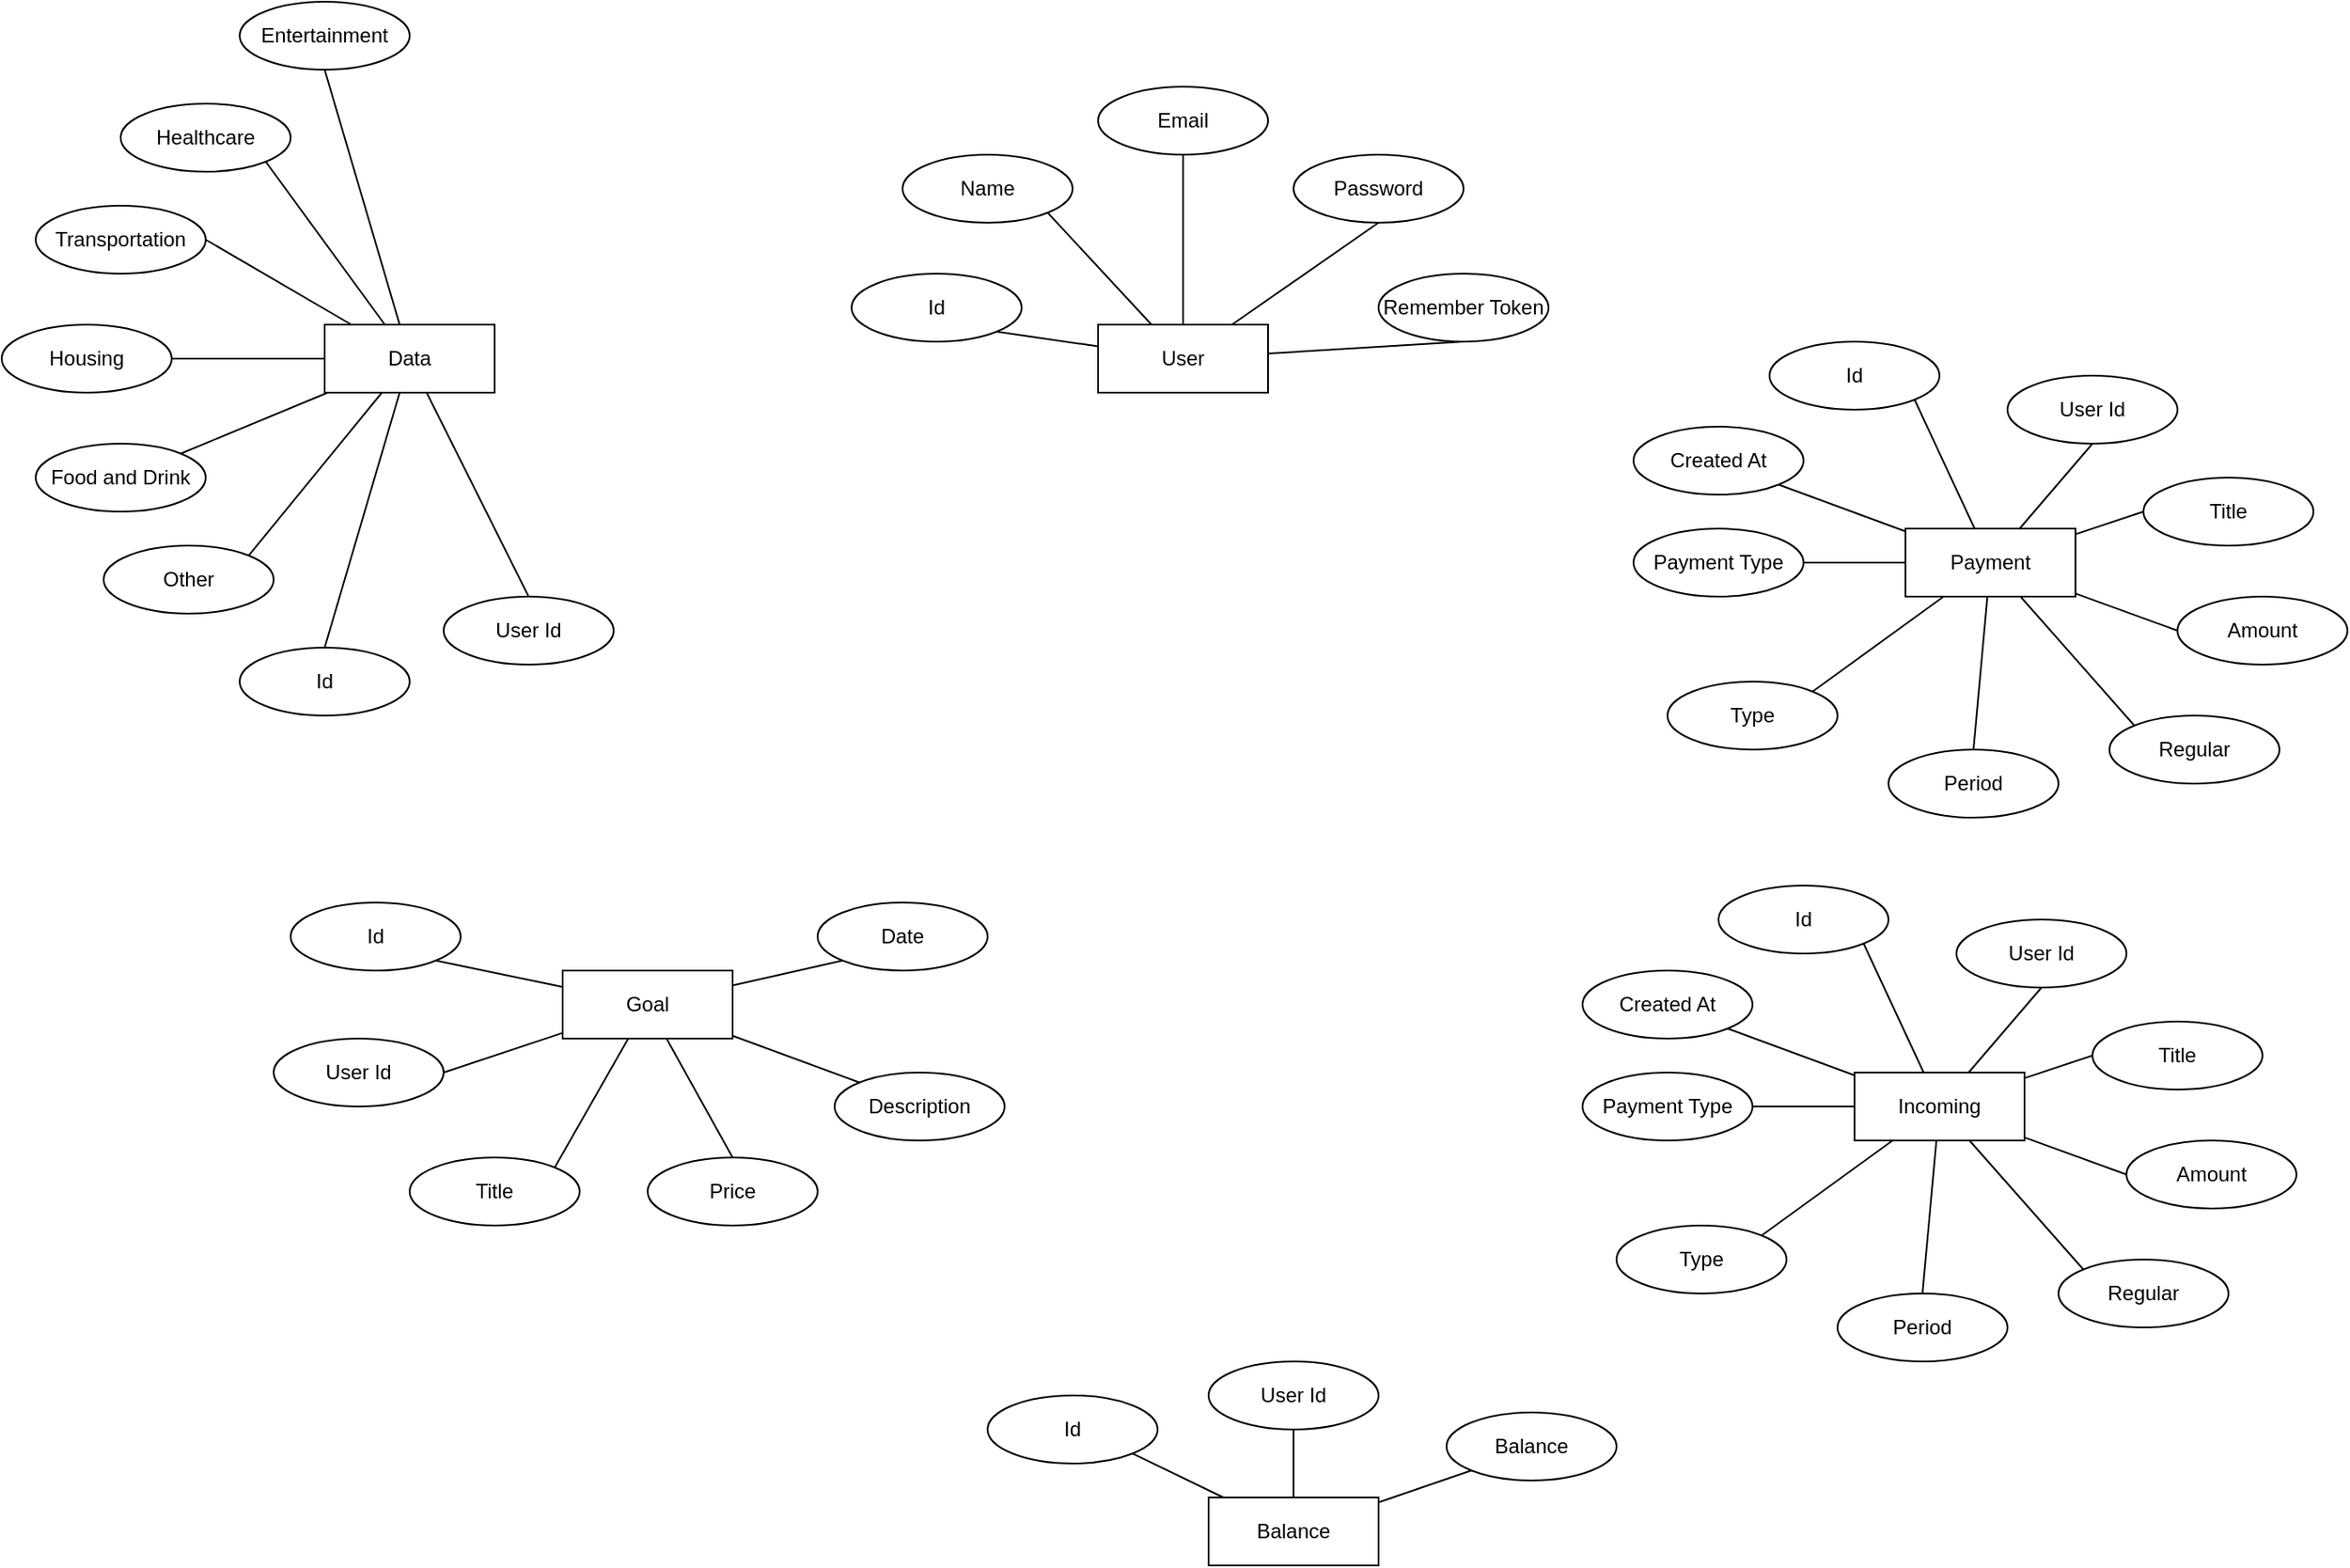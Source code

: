 <mxfile version="24.7.7">
  <diagram id="R2lEEEUBdFMjLlhIrx00" name="Page-1">
    <mxGraphModel dx="2876" dy="2270" grid="1" gridSize="10" guides="1" tooltips="1" connect="1" arrows="1" fold="1" page="1" pageScale="1" pageWidth="850" pageHeight="1100" math="0" shadow="0" extFonts="Permanent Marker^https://fonts.googleapis.com/css?family=Permanent+Marker">
      <root>
        <mxCell id="0" />
        <mxCell id="1" parent="0" />
        <mxCell id="N9_d6N2TLLhU399uiBW9-1" value="User" style="whiteSpace=wrap;html=1;align=center;" vertex="1" parent="1">
          <mxGeometry x="325" y="50" width="100" height="40" as="geometry" />
        </mxCell>
        <mxCell id="N9_d6N2TLLhU399uiBW9-2" value="Balance" style="whiteSpace=wrap;html=1;align=center;" vertex="1" parent="1">
          <mxGeometry x="390" y="740" width="100" height="40" as="geometry" />
        </mxCell>
        <mxCell id="N9_d6N2TLLhU399uiBW9-3" value="Payment" style="whiteSpace=wrap;html=1;align=center;" vertex="1" parent="1">
          <mxGeometry x="800" y="170" width="100" height="40" as="geometry" />
        </mxCell>
        <mxCell id="N9_d6N2TLLhU399uiBW9-4" value="Data" style="whiteSpace=wrap;html=1;align=center;" vertex="1" parent="1">
          <mxGeometry x="-130" y="50" width="100" height="40" as="geometry" />
        </mxCell>
        <mxCell id="N9_d6N2TLLhU399uiBW9-6" value="Goal" style="whiteSpace=wrap;html=1;align=center;" vertex="1" parent="1">
          <mxGeometry x="10" y="430" width="100" height="40" as="geometry" />
        </mxCell>
        <mxCell id="N9_d6N2TLLhU399uiBW9-13" style="rounded=0;orthogonalLoop=1;jettySize=auto;html=1;exitX=1;exitY=1;exitDx=0;exitDy=0;curved=0;endArrow=none;endFill=0;" edge="1" parent="1" source="N9_d6N2TLLhU399uiBW9-7" target="N9_d6N2TLLhU399uiBW9-1">
          <mxGeometry relative="1" as="geometry" />
        </mxCell>
        <mxCell id="N9_d6N2TLLhU399uiBW9-7" value="Id" style="ellipse;whiteSpace=wrap;html=1;align=center;" vertex="1" parent="1">
          <mxGeometry x="180" y="20" width="100" height="40" as="geometry" />
        </mxCell>
        <mxCell id="N9_d6N2TLLhU399uiBW9-15" style="rounded=0;orthogonalLoop=1;jettySize=auto;html=1;exitX=0.5;exitY=1;exitDx=0;exitDy=0;curved=0;endArrow=none;endFill=0;" edge="1" parent="1" source="N9_d6N2TLLhU399uiBW9-8" target="N9_d6N2TLLhU399uiBW9-1">
          <mxGeometry relative="1" as="geometry" />
        </mxCell>
        <mxCell id="N9_d6N2TLLhU399uiBW9-8" value="Email" style="ellipse;whiteSpace=wrap;html=1;align=center;" vertex="1" parent="1">
          <mxGeometry x="325" y="-90" width="100" height="40" as="geometry" />
        </mxCell>
        <mxCell id="N9_d6N2TLLhU399uiBW9-17" style="rounded=0;orthogonalLoop=1;jettySize=auto;html=1;exitX=0.5;exitY=1;exitDx=0;exitDy=0;curved=0;endArrow=none;endFill=0;" edge="1" parent="1" source="N9_d6N2TLLhU399uiBW9-9" target="N9_d6N2TLLhU399uiBW9-1">
          <mxGeometry relative="1" as="geometry" />
        </mxCell>
        <mxCell id="N9_d6N2TLLhU399uiBW9-9" value="Remember Token" style="ellipse;whiteSpace=wrap;html=1;align=center;" vertex="1" parent="1">
          <mxGeometry x="490" y="20" width="100" height="40" as="geometry" />
        </mxCell>
        <mxCell id="N9_d6N2TLLhU399uiBW9-16" style="rounded=0;orthogonalLoop=1;jettySize=auto;html=1;exitX=0.5;exitY=1;exitDx=0;exitDy=0;curved=0;endArrow=none;endFill=0;" edge="1" parent="1" source="N9_d6N2TLLhU399uiBW9-10" target="N9_d6N2TLLhU399uiBW9-1">
          <mxGeometry relative="1" as="geometry" />
        </mxCell>
        <mxCell id="N9_d6N2TLLhU399uiBW9-10" value="Password" style="ellipse;whiteSpace=wrap;html=1;align=center;" vertex="1" parent="1">
          <mxGeometry x="440" y="-50" width="100" height="40" as="geometry" />
        </mxCell>
        <mxCell id="N9_d6N2TLLhU399uiBW9-14" style="rounded=0;orthogonalLoop=1;jettySize=auto;html=1;exitX=1;exitY=1;exitDx=0;exitDy=0;curved=0;endArrow=none;endFill=0;" edge="1" parent="1" source="N9_d6N2TLLhU399uiBW9-11" target="N9_d6N2TLLhU399uiBW9-1">
          <mxGeometry relative="1" as="geometry" />
        </mxCell>
        <mxCell id="N9_d6N2TLLhU399uiBW9-11" value="Name" style="ellipse;whiteSpace=wrap;html=1;align=center;" vertex="1" parent="1">
          <mxGeometry x="210" y="-50" width="100" height="40" as="geometry" />
        </mxCell>
        <mxCell id="N9_d6N2TLLhU399uiBW9-34" style="rounded=0;orthogonalLoop=1;jettySize=auto;html=1;exitX=0.5;exitY=1;exitDx=0;exitDy=0;endArrow=none;endFill=0;" edge="1" parent="1" source="N9_d6N2TLLhU399uiBW9-19" target="N9_d6N2TLLhU399uiBW9-4">
          <mxGeometry relative="1" as="geometry" />
        </mxCell>
        <mxCell id="N9_d6N2TLLhU399uiBW9-19" value="Entertainment" style="ellipse;whiteSpace=wrap;html=1;align=center;" vertex="1" parent="1">
          <mxGeometry x="-180" y="-140" width="100" height="40" as="geometry" />
        </mxCell>
        <mxCell id="N9_d6N2TLLhU399uiBW9-33" style="rounded=0;orthogonalLoop=1;jettySize=auto;html=1;exitX=1;exitY=1;exitDx=0;exitDy=0;endArrow=none;endFill=0;" edge="1" parent="1" source="N9_d6N2TLLhU399uiBW9-20" target="N9_d6N2TLLhU399uiBW9-4">
          <mxGeometry relative="1" as="geometry" />
        </mxCell>
        <mxCell id="N9_d6N2TLLhU399uiBW9-20" value="Healthcare" style="ellipse;whiteSpace=wrap;html=1;align=center;" vertex="1" parent="1">
          <mxGeometry x="-250" y="-80" width="100" height="40" as="geometry" />
        </mxCell>
        <mxCell id="N9_d6N2TLLhU399uiBW9-32" style="rounded=0;orthogonalLoop=1;jettySize=auto;html=1;exitX=1;exitY=0.5;exitDx=0;exitDy=0;endArrow=none;endFill=0;" edge="1" parent="1" source="N9_d6N2TLLhU399uiBW9-21" target="N9_d6N2TLLhU399uiBW9-4">
          <mxGeometry relative="1" as="geometry" />
        </mxCell>
        <mxCell id="N9_d6N2TLLhU399uiBW9-21" value="Transportation" style="ellipse;whiteSpace=wrap;html=1;align=center;" vertex="1" parent="1">
          <mxGeometry x="-300" y="-20" width="100" height="40" as="geometry" />
        </mxCell>
        <mxCell id="N9_d6N2TLLhU399uiBW9-31" style="rounded=0;orthogonalLoop=1;jettySize=auto;html=1;exitX=1;exitY=0.5;exitDx=0;exitDy=0;endArrow=none;endFill=0;" edge="1" parent="1" source="N9_d6N2TLLhU399uiBW9-22" target="N9_d6N2TLLhU399uiBW9-4">
          <mxGeometry relative="1" as="geometry" />
        </mxCell>
        <mxCell id="N9_d6N2TLLhU399uiBW9-22" value="Housing" style="ellipse;whiteSpace=wrap;html=1;align=center;" vertex="1" parent="1">
          <mxGeometry x="-320" y="50" width="100" height="40" as="geometry" />
        </mxCell>
        <mxCell id="N9_d6N2TLLhU399uiBW9-30" style="rounded=0;orthogonalLoop=1;jettySize=auto;html=1;exitX=1;exitY=0;exitDx=0;exitDy=0;endArrow=none;endFill=0;" edge="1" parent="1" source="N9_d6N2TLLhU399uiBW9-23" target="N9_d6N2TLLhU399uiBW9-4">
          <mxGeometry relative="1" as="geometry" />
        </mxCell>
        <mxCell id="N9_d6N2TLLhU399uiBW9-23" value="Food and Drink" style="ellipse;whiteSpace=wrap;html=1;align=center;" vertex="1" parent="1">
          <mxGeometry x="-300" y="120" width="100" height="40" as="geometry" />
        </mxCell>
        <mxCell id="N9_d6N2TLLhU399uiBW9-28" style="rounded=0;orthogonalLoop=1;jettySize=auto;html=1;exitX=0.5;exitY=0;exitDx=0;exitDy=0;endArrow=none;endFill=0;" edge="1" parent="1" source="N9_d6N2TLLhU399uiBW9-24" target="N9_d6N2TLLhU399uiBW9-4">
          <mxGeometry relative="1" as="geometry" />
        </mxCell>
        <mxCell id="N9_d6N2TLLhU399uiBW9-24" value="Id" style="ellipse;whiteSpace=wrap;html=1;align=center;" vertex="1" parent="1">
          <mxGeometry x="-180" y="240" width="100" height="40" as="geometry" />
        </mxCell>
        <mxCell id="N9_d6N2TLLhU399uiBW9-29" style="rounded=0;orthogonalLoop=1;jettySize=auto;html=1;exitX=1;exitY=0;exitDx=0;exitDy=0;endArrow=none;endFill=0;" edge="1" parent="1" source="N9_d6N2TLLhU399uiBW9-25" target="N9_d6N2TLLhU399uiBW9-4">
          <mxGeometry relative="1" as="geometry" />
        </mxCell>
        <mxCell id="N9_d6N2TLLhU399uiBW9-25" value="Other" style="ellipse;whiteSpace=wrap;html=1;align=center;" vertex="1" parent="1">
          <mxGeometry x="-260" y="180" width="100" height="40" as="geometry" />
        </mxCell>
        <mxCell id="N9_d6N2TLLhU399uiBW9-27" style="rounded=0;orthogonalLoop=1;jettySize=auto;html=1;exitX=0.5;exitY=0;exitDx=0;exitDy=0;endArrow=none;endFill=0;" edge="1" parent="1" source="N9_d6N2TLLhU399uiBW9-26" target="N9_d6N2TLLhU399uiBW9-4">
          <mxGeometry relative="1" as="geometry" />
        </mxCell>
        <mxCell id="N9_d6N2TLLhU399uiBW9-26" value="User Id" style="ellipse;whiteSpace=wrap;html=1;align=center;" vertex="1" parent="1">
          <mxGeometry x="-60" y="210" width="100" height="40" as="geometry" />
        </mxCell>
        <mxCell id="N9_d6N2TLLhU399uiBW9-44" style="rounded=0;orthogonalLoop=1;jettySize=auto;html=1;exitX=1;exitY=0.5;exitDx=0;exitDy=0;endArrow=none;endFill=0;" edge="1" parent="1" source="N9_d6N2TLLhU399uiBW9-35" target="N9_d6N2TLLhU399uiBW9-6">
          <mxGeometry relative="1" as="geometry" />
        </mxCell>
        <mxCell id="N9_d6N2TLLhU399uiBW9-35" value="User Id" style="ellipse;whiteSpace=wrap;html=1;align=center;" vertex="1" parent="1">
          <mxGeometry x="-160" y="470" width="100" height="40" as="geometry" />
        </mxCell>
        <mxCell id="N9_d6N2TLLhU399uiBW9-131" style="rounded=0;orthogonalLoop=1;jettySize=auto;html=1;exitX=1;exitY=1;exitDx=0;exitDy=0;endArrow=none;endFill=0;" edge="1" parent="1" source="N9_d6N2TLLhU399uiBW9-36" target="N9_d6N2TLLhU399uiBW9-2">
          <mxGeometry relative="1" as="geometry" />
        </mxCell>
        <mxCell id="N9_d6N2TLLhU399uiBW9-36" value="Id" style="ellipse;whiteSpace=wrap;html=1;align=center;" vertex="1" parent="1">
          <mxGeometry x="260" y="680" width="100" height="40" as="geometry" />
        </mxCell>
        <mxCell id="N9_d6N2TLLhU399uiBW9-43" style="rounded=0;orthogonalLoop=1;jettySize=auto;html=1;exitX=1;exitY=1;exitDx=0;exitDy=0;endArrow=none;endFill=0;" edge="1" parent="1" source="N9_d6N2TLLhU399uiBW9-38" target="N9_d6N2TLLhU399uiBW9-6">
          <mxGeometry relative="1" as="geometry" />
        </mxCell>
        <mxCell id="N9_d6N2TLLhU399uiBW9-38" value="Id" style="ellipse;whiteSpace=wrap;html=1;align=center;" vertex="1" parent="1">
          <mxGeometry x="-150" y="390" width="100" height="40" as="geometry" />
        </mxCell>
        <mxCell id="N9_d6N2TLLhU399uiBW9-46" style="rounded=0;orthogonalLoop=1;jettySize=auto;html=1;exitX=0.5;exitY=0;exitDx=0;exitDy=0;endArrow=none;endFill=0;" edge="1" parent="1" source="N9_d6N2TLLhU399uiBW9-39" target="N9_d6N2TLLhU399uiBW9-6">
          <mxGeometry relative="1" as="geometry" />
        </mxCell>
        <mxCell id="N9_d6N2TLLhU399uiBW9-39" value="Price&lt;span style=&quot;color: rgba(0, 0, 0, 0); font-family: monospace; font-size: 0px; text-align: start; text-wrap: nowrap;&quot;&gt;%3CmxGraphModel%3E%3Croot%3E%3CmxCell%20id%3D%220%22%2F%3E%3CmxCell%20id%3D%221%22%20parent%3D%220%22%2F%3E%3CmxCell%20id%3D%222%22%20value%3D%22Id%22%20style%3D%22ellipse%3BwhiteSpace%3Dwrap%3Bhtml%3D1%3Balign%3Dcenter%3B%22%20vertex%3D%221%22%20parent%3D%221%22%3E%3CmxGeometry%20x%3D%22180%22%20y%3D%2220%22%20width%3D%22100%22%20height%3D%2240%22%20as%3D%22geometry%22%2F%3E%3C%2FmxCell%3E%3C%2Froot%3E%3C%2FmxGraphModel%3E&lt;/span&gt;" style="ellipse;whiteSpace=wrap;html=1;align=center;" vertex="1" parent="1">
          <mxGeometry x="60" y="540" width="100" height="40" as="geometry" />
        </mxCell>
        <mxCell id="N9_d6N2TLLhU399uiBW9-45" style="rounded=0;orthogonalLoop=1;jettySize=auto;html=1;exitX=1;exitY=0;exitDx=0;exitDy=0;endArrow=none;endFill=0;" edge="1" parent="1" source="N9_d6N2TLLhU399uiBW9-40" target="N9_d6N2TLLhU399uiBW9-6">
          <mxGeometry relative="1" as="geometry" />
        </mxCell>
        <mxCell id="N9_d6N2TLLhU399uiBW9-40" value="Title" style="ellipse;whiteSpace=wrap;html=1;align=center;" vertex="1" parent="1">
          <mxGeometry x="-80" y="540" width="100" height="40" as="geometry" />
        </mxCell>
        <mxCell id="N9_d6N2TLLhU399uiBW9-47" style="rounded=0;orthogonalLoop=1;jettySize=auto;html=1;exitX=0;exitY=0;exitDx=0;exitDy=0;endArrow=none;endFill=0;" edge="1" parent="1" source="N9_d6N2TLLhU399uiBW9-41" target="N9_d6N2TLLhU399uiBW9-6">
          <mxGeometry relative="1" as="geometry" />
        </mxCell>
        <mxCell id="N9_d6N2TLLhU399uiBW9-41" value="Description" style="ellipse;whiteSpace=wrap;html=1;align=center;" vertex="1" parent="1">
          <mxGeometry x="170" y="490" width="100" height="40" as="geometry" />
        </mxCell>
        <mxCell id="N9_d6N2TLLhU399uiBW9-48" style="rounded=0;orthogonalLoop=1;jettySize=auto;html=1;exitX=0;exitY=1;exitDx=0;exitDy=0;endArrow=none;endFill=0;" edge="1" parent="1" source="N9_d6N2TLLhU399uiBW9-42" target="N9_d6N2TLLhU399uiBW9-6">
          <mxGeometry relative="1" as="geometry" />
        </mxCell>
        <mxCell id="N9_d6N2TLLhU399uiBW9-42" value="Date" style="ellipse;whiteSpace=wrap;html=1;align=center;" vertex="1" parent="1">
          <mxGeometry x="160" y="390" width="100" height="40" as="geometry" />
        </mxCell>
        <mxCell id="N9_d6N2TLLhU399uiBW9-129" style="rounded=0;orthogonalLoop=1;jettySize=auto;html=1;exitX=0;exitY=1;exitDx=0;exitDy=0;endArrow=none;endFill=0;" edge="1" parent="1" source="N9_d6N2TLLhU399uiBW9-50" target="N9_d6N2TLLhU399uiBW9-2">
          <mxGeometry relative="1" as="geometry" />
        </mxCell>
        <mxCell id="N9_d6N2TLLhU399uiBW9-50" value="Balance" style="ellipse;whiteSpace=wrap;html=1;align=center;" vertex="1" parent="1">
          <mxGeometry x="530" y="690" width="100" height="40" as="geometry" />
        </mxCell>
        <mxCell id="N9_d6N2TLLhU399uiBW9-70" style="rounded=0;orthogonalLoop=1;jettySize=auto;html=1;exitX=0;exitY=0.5;exitDx=0;exitDy=0;endArrow=none;endFill=0;" edge="1" parent="1" source="N9_d6N2TLLhU399uiBW9-53" target="N9_d6N2TLLhU399uiBW9-3">
          <mxGeometry relative="1" as="geometry" />
        </mxCell>
        <mxCell id="N9_d6N2TLLhU399uiBW9-53" value="Title" style="ellipse;whiteSpace=wrap;html=1;align=center;" vertex="1" parent="1">
          <mxGeometry x="940" y="140" width="100" height="40" as="geometry" />
        </mxCell>
        <mxCell id="N9_d6N2TLLhU399uiBW9-62" style="rounded=0;orthogonalLoop=1;jettySize=auto;html=1;exitX=1;exitY=1;exitDx=0;exitDy=0;endArrow=none;endFill=0;" edge="1" parent="1" source="N9_d6N2TLLhU399uiBW9-54" target="N9_d6N2TLLhU399uiBW9-3">
          <mxGeometry relative="1" as="geometry" />
        </mxCell>
        <mxCell id="N9_d6N2TLLhU399uiBW9-54" value="Id" style="ellipse;whiteSpace=wrap;html=1;align=center;" vertex="1" parent="1">
          <mxGeometry x="720" y="60" width="100" height="40" as="geometry" />
        </mxCell>
        <mxCell id="N9_d6N2TLLhU399uiBW9-71" style="rounded=0;orthogonalLoop=1;jettySize=auto;html=1;exitX=0.5;exitY=1;exitDx=0;exitDy=0;endArrow=none;endFill=0;" edge="1" parent="1" source="N9_d6N2TLLhU399uiBW9-55" target="N9_d6N2TLLhU399uiBW9-3">
          <mxGeometry relative="1" as="geometry" />
        </mxCell>
        <mxCell id="N9_d6N2TLLhU399uiBW9-55" value="User Id" style="ellipse;whiteSpace=wrap;html=1;align=center;" vertex="1" parent="1">
          <mxGeometry x="860" y="80" width="100" height="40" as="geometry" />
        </mxCell>
        <mxCell id="N9_d6N2TLLhU399uiBW9-130" style="rounded=0;orthogonalLoop=1;jettySize=auto;html=1;exitX=0.5;exitY=1;exitDx=0;exitDy=0;endArrow=none;endFill=0;" edge="1" parent="1" source="N9_d6N2TLLhU399uiBW9-56" target="N9_d6N2TLLhU399uiBW9-2">
          <mxGeometry relative="1" as="geometry" />
        </mxCell>
        <mxCell id="N9_d6N2TLLhU399uiBW9-56" value="User Id" style="ellipse;whiteSpace=wrap;html=1;align=center;" vertex="1" parent="1">
          <mxGeometry x="390" y="660" width="100" height="40" as="geometry" />
        </mxCell>
        <mxCell id="N9_d6N2TLLhU399uiBW9-69" style="rounded=0;orthogonalLoop=1;jettySize=auto;html=1;exitX=0;exitY=0.5;exitDx=0;exitDy=0;endArrow=none;endFill=0;" edge="1" parent="1" source="N9_d6N2TLLhU399uiBW9-57" target="N9_d6N2TLLhU399uiBW9-3">
          <mxGeometry relative="1" as="geometry" />
        </mxCell>
        <mxCell id="N9_d6N2TLLhU399uiBW9-57" value="Amount" style="ellipse;whiteSpace=wrap;html=1;align=center;" vertex="1" parent="1">
          <mxGeometry x="960" y="210" width="100" height="40" as="geometry" />
        </mxCell>
        <mxCell id="N9_d6N2TLLhU399uiBW9-68" style="rounded=0;orthogonalLoop=1;jettySize=auto;html=1;exitX=0;exitY=0;exitDx=0;exitDy=0;endArrow=none;endFill=0;" edge="1" parent="1" source="N9_d6N2TLLhU399uiBW9-58" target="N9_d6N2TLLhU399uiBW9-3">
          <mxGeometry relative="1" as="geometry" />
        </mxCell>
        <mxCell id="N9_d6N2TLLhU399uiBW9-58" value="Regular" style="ellipse;whiteSpace=wrap;html=1;align=center;" vertex="1" parent="1">
          <mxGeometry x="920" y="280" width="100" height="40" as="geometry" />
        </mxCell>
        <mxCell id="N9_d6N2TLLhU399uiBW9-67" style="rounded=0;orthogonalLoop=1;jettySize=auto;html=1;exitX=0.5;exitY=0;exitDx=0;exitDy=0;endArrow=none;endFill=0;" edge="1" parent="1" source="N9_d6N2TLLhU399uiBW9-59" target="N9_d6N2TLLhU399uiBW9-3">
          <mxGeometry relative="1" as="geometry" />
        </mxCell>
        <mxCell id="N9_d6N2TLLhU399uiBW9-59" value="Period" style="ellipse;whiteSpace=wrap;html=1;align=center;" vertex="1" parent="1">
          <mxGeometry x="790" y="300" width="100" height="40" as="geometry" />
        </mxCell>
        <mxCell id="N9_d6N2TLLhU399uiBW9-66" style="rounded=0;orthogonalLoop=1;jettySize=auto;html=1;exitX=1;exitY=0;exitDx=0;exitDy=0;endArrow=none;endFill=0;" edge="1" parent="1" source="N9_d6N2TLLhU399uiBW9-60" target="N9_d6N2TLLhU399uiBW9-3">
          <mxGeometry relative="1" as="geometry" />
        </mxCell>
        <mxCell id="N9_d6N2TLLhU399uiBW9-60" value="Type" style="ellipse;whiteSpace=wrap;html=1;align=center;" vertex="1" parent="1">
          <mxGeometry x="660" y="260" width="100" height="40" as="geometry" />
        </mxCell>
        <mxCell id="N9_d6N2TLLhU399uiBW9-65" style="rounded=0;orthogonalLoop=1;jettySize=auto;html=1;exitX=1;exitY=0.5;exitDx=0;exitDy=0;endArrow=none;endFill=0;" edge="1" parent="1" source="N9_d6N2TLLhU399uiBW9-61" target="N9_d6N2TLLhU399uiBW9-3">
          <mxGeometry relative="1" as="geometry" />
        </mxCell>
        <mxCell id="N9_d6N2TLLhU399uiBW9-61" value="Payment Type" style="ellipse;whiteSpace=wrap;html=1;align=center;" vertex="1" parent="1">
          <mxGeometry x="640" y="170" width="100" height="40" as="geometry" />
        </mxCell>
        <mxCell id="N9_d6N2TLLhU399uiBW9-64" style="rounded=0;orthogonalLoop=1;jettySize=auto;html=1;exitX=1;exitY=1;exitDx=0;exitDy=0;endArrow=none;endFill=0;" edge="1" parent="1" source="N9_d6N2TLLhU399uiBW9-63" target="N9_d6N2TLLhU399uiBW9-3">
          <mxGeometry relative="1" as="geometry" />
        </mxCell>
        <mxCell id="N9_d6N2TLLhU399uiBW9-63" value="Created At" style="ellipse;whiteSpace=wrap;html=1;align=center;" vertex="1" parent="1">
          <mxGeometry x="640" y="110" width="100" height="40" as="geometry" />
        </mxCell>
        <mxCell id="N9_d6N2TLLhU399uiBW9-91" value="Incoming" style="whiteSpace=wrap;html=1;align=center;" vertex="1" parent="1">
          <mxGeometry x="770" y="490" width="100" height="40" as="geometry" />
        </mxCell>
        <mxCell id="N9_d6N2TLLhU399uiBW9-92" style="rounded=0;orthogonalLoop=1;jettySize=auto;html=1;exitX=0;exitY=0.5;exitDx=0;exitDy=0;endArrow=none;endFill=0;" edge="1" parent="1" source="N9_d6N2TLLhU399uiBW9-93" target="N9_d6N2TLLhU399uiBW9-91">
          <mxGeometry relative="1" as="geometry" />
        </mxCell>
        <mxCell id="N9_d6N2TLLhU399uiBW9-93" value="Title" style="ellipse;whiteSpace=wrap;html=1;align=center;" vertex="1" parent="1">
          <mxGeometry x="910" y="460" width="100" height="40" as="geometry" />
        </mxCell>
        <mxCell id="N9_d6N2TLLhU399uiBW9-94" style="rounded=0;orthogonalLoop=1;jettySize=auto;html=1;exitX=1;exitY=1;exitDx=0;exitDy=0;endArrow=none;endFill=0;" edge="1" parent="1" source="N9_d6N2TLLhU399uiBW9-95" target="N9_d6N2TLLhU399uiBW9-91">
          <mxGeometry relative="1" as="geometry" />
        </mxCell>
        <mxCell id="N9_d6N2TLLhU399uiBW9-95" value="Id" style="ellipse;whiteSpace=wrap;html=1;align=center;" vertex="1" parent="1">
          <mxGeometry x="690" y="380" width="100" height="40" as="geometry" />
        </mxCell>
        <mxCell id="N9_d6N2TLLhU399uiBW9-96" style="rounded=0;orthogonalLoop=1;jettySize=auto;html=1;exitX=0.5;exitY=1;exitDx=0;exitDy=0;endArrow=none;endFill=0;" edge="1" parent="1" source="N9_d6N2TLLhU399uiBW9-97" target="N9_d6N2TLLhU399uiBW9-91">
          <mxGeometry relative="1" as="geometry" />
        </mxCell>
        <mxCell id="N9_d6N2TLLhU399uiBW9-97" value="User Id" style="ellipse;whiteSpace=wrap;html=1;align=center;" vertex="1" parent="1">
          <mxGeometry x="830" y="400" width="100" height="40" as="geometry" />
        </mxCell>
        <mxCell id="N9_d6N2TLLhU399uiBW9-98" style="rounded=0;orthogonalLoop=1;jettySize=auto;html=1;exitX=0;exitY=0.5;exitDx=0;exitDy=0;endArrow=none;endFill=0;" edge="1" parent="1" source="N9_d6N2TLLhU399uiBW9-99" target="N9_d6N2TLLhU399uiBW9-91">
          <mxGeometry relative="1" as="geometry" />
        </mxCell>
        <mxCell id="N9_d6N2TLLhU399uiBW9-99" value="Amount" style="ellipse;whiteSpace=wrap;html=1;align=center;" vertex="1" parent="1">
          <mxGeometry x="930" y="530" width="100" height="40" as="geometry" />
        </mxCell>
        <mxCell id="N9_d6N2TLLhU399uiBW9-100" style="rounded=0;orthogonalLoop=1;jettySize=auto;html=1;exitX=0;exitY=0;exitDx=0;exitDy=0;endArrow=none;endFill=0;" edge="1" parent="1" source="N9_d6N2TLLhU399uiBW9-101" target="N9_d6N2TLLhU399uiBW9-91">
          <mxGeometry relative="1" as="geometry" />
        </mxCell>
        <mxCell id="N9_d6N2TLLhU399uiBW9-101" value="Regular" style="ellipse;whiteSpace=wrap;html=1;align=center;" vertex="1" parent="1">
          <mxGeometry x="890" y="600" width="100" height="40" as="geometry" />
        </mxCell>
        <mxCell id="N9_d6N2TLLhU399uiBW9-102" style="rounded=0;orthogonalLoop=1;jettySize=auto;html=1;exitX=0.5;exitY=0;exitDx=0;exitDy=0;endArrow=none;endFill=0;" edge="1" parent="1" source="N9_d6N2TLLhU399uiBW9-103" target="N9_d6N2TLLhU399uiBW9-91">
          <mxGeometry relative="1" as="geometry" />
        </mxCell>
        <mxCell id="N9_d6N2TLLhU399uiBW9-103" value="Period" style="ellipse;whiteSpace=wrap;html=1;align=center;" vertex="1" parent="1">
          <mxGeometry x="760" y="620" width="100" height="40" as="geometry" />
        </mxCell>
        <mxCell id="N9_d6N2TLLhU399uiBW9-104" style="rounded=0;orthogonalLoop=1;jettySize=auto;html=1;exitX=1;exitY=0;exitDx=0;exitDy=0;endArrow=none;endFill=0;" edge="1" parent="1" source="N9_d6N2TLLhU399uiBW9-105" target="N9_d6N2TLLhU399uiBW9-91">
          <mxGeometry relative="1" as="geometry" />
        </mxCell>
        <mxCell id="N9_d6N2TLLhU399uiBW9-105" value="Type" style="ellipse;whiteSpace=wrap;html=1;align=center;" vertex="1" parent="1">
          <mxGeometry x="630" y="580" width="100" height="40" as="geometry" />
        </mxCell>
        <mxCell id="N9_d6N2TLLhU399uiBW9-106" style="rounded=0;orthogonalLoop=1;jettySize=auto;html=1;exitX=1;exitY=0.5;exitDx=0;exitDy=0;endArrow=none;endFill=0;" edge="1" parent="1" source="N9_d6N2TLLhU399uiBW9-107" target="N9_d6N2TLLhU399uiBW9-91">
          <mxGeometry relative="1" as="geometry" />
        </mxCell>
        <mxCell id="N9_d6N2TLLhU399uiBW9-107" value="Payment Type" style="ellipse;whiteSpace=wrap;html=1;align=center;" vertex="1" parent="1">
          <mxGeometry x="610" y="490" width="100" height="40" as="geometry" />
        </mxCell>
        <mxCell id="N9_d6N2TLLhU399uiBW9-108" style="rounded=0;orthogonalLoop=1;jettySize=auto;html=1;exitX=1;exitY=1;exitDx=0;exitDy=0;endArrow=none;endFill=0;" edge="1" parent="1" source="N9_d6N2TLLhU399uiBW9-109" target="N9_d6N2TLLhU399uiBW9-91">
          <mxGeometry relative="1" as="geometry" />
        </mxCell>
        <mxCell id="N9_d6N2TLLhU399uiBW9-109" value="Created At" style="ellipse;whiteSpace=wrap;html=1;align=center;" vertex="1" parent="1">
          <mxGeometry x="610" y="430" width="100" height="40" as="geometry" />
        </mxCell>
      </root>
    </mxGraphModel>
  </diagram>
</mxfile>
